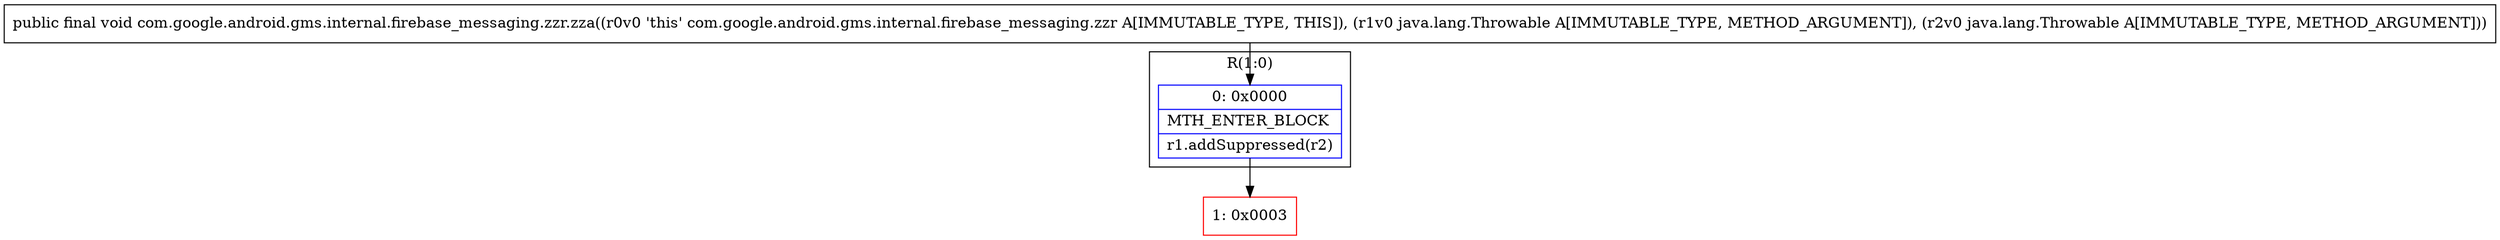 digraph "CFG forcom.google.android.gms.internal.firebase_messaging.zzr.zza(Ljava\/lang\/Throwable;Ljava\/lang\/Throwable;)V" {
subgraph cluster_Region_478675115 {
label = "R(1:0)";
node [shape=record,color=blue];
Node_0 [shape=record,label="{0\:\ 0x0000|MTH_ENTER_BLOCK\l|r1.addSuppressed(r2)\l}"];
}
Node_1 [shape=record,color=red,label="{1\:\ 0x0003}"];
MethodNode[shape=record,label="{public final void com.google.android.gms.internal.firebase_messaging.zzr.zza((r0v0 'this' com.google.android.gms.internal.firebase_messaging.zzr A[IMMUTABLE_TYPE, THIS]), (r1v0 java.lang.Throwable A[IMMUTABLE_TYPE, METHOD_ARGUMENT]), (r2v0 java.lang.Throwable A[IMMUTABLE_TYPE, METHOD_ARGUMENT])) }"];
MethodNode -> Node_0;
Node_0 -> Node_1;
}

